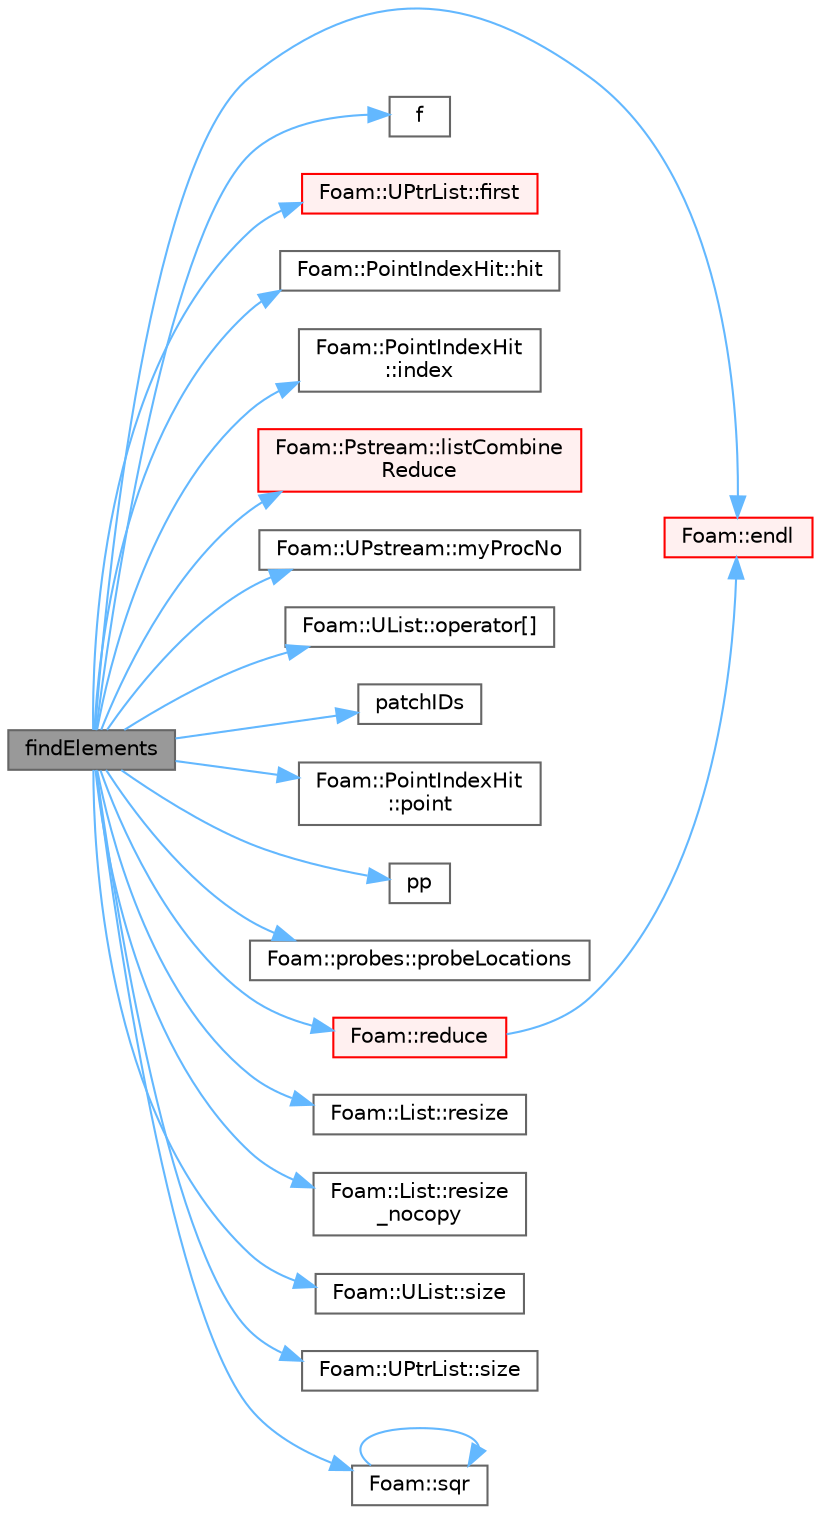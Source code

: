 digraph "findElements"
{
 // LATEX_PDF_SIZE
  bgcolor="transparent";
  edge [fontname=Helvetica,fontsize=10,labelfontname=Helvetica,labelfontsize=10];
  node [fontname=Helvetica,fontsize=10,shape=box,height=0.2,width=0.4];
  rankdir="LR";
  Node1 [id="Node000001",label="findElements",height=0.2,width=0.4,color="gray40", fillcolor="grey60", style="filled", fontcolor="black",tooltip=" "];
  Node1 -> Node2 [id="edge1_Node000001_Node000002",color="steelblue1",style="solid",tooltip=" "];
  Node2 [id="Node000002",label="Foam::endl",height=0.2,width=0.4,color="red", fillcolor="#FFF0F0", style="filled",URL="$namespaceFoam.html#a7d5eca45a323264dc5fe811500ebda47",tooltip=" "];
  Node1 -> Node6 [id="edge2_Node000001_Node000006",color="steelblue1",style="solid",tooltip=" "];
  Node6 [id="Node000006",label="f",height=0.2,width=0.4,color="grey40", fillcolor="white", style="filled",URL="$readKivaGrid_8H.html#a888be93833ac7a23170555c69c690288",tooltip=" "];
  Node1 -> Node7 [id="edge3_Node000001_Node000007",color="steelblue1",style="solid",tooltip=" "];
  Node7 [id="Node000007",label="Foam::UPtrList::first",height=0.2,width=0.4,color="red", fillcolor="#FFF0F0", style="filled",URL="$classFoam_1_1UPtrList.html#a1c9828bc3de9502754d944c95a2ce0d9",tooltip=" "];
  Node1 -> Node9 [id="edge4_Node000001_Node000009",color="steelblue1",style="solid",tooltip=" "];
  Node9 [id="Node000009",label="Foam::PointIndexHit::hit",height=0.2,width=0.4,color="grey40", fillcolor="white", style="filled",URL="$classFoam_1_1PointIndexHit.html#a962a79dda5456b65538fa10bba8f34cd",tooltip=" "];
  Node1 -> Node10 [id="edge5_Node000001_Node000010",color="steelblue1",style="solid",tooltip=" "];
  Node10 [id="Node000010",label="Foam::PointIndexHit\l::index",height=0.2,width=0.4,color="grey40", fillcolor="white", style="filled",URL="$classFoam_1_1PointIndexHit.html#a79494db495b9730bf3a05557f0f8fffd",tooltip=" "];
  Node1 -> Node11 [id="edge6_Node000001_Node000011",color="steelblue1",style="solid",tooltip=" "];
  Node11 [id="Node000011",label="Foam::Pstream::listCombine\lReduce",height=0.2,width=0.4,color="red", fillcolor="#FFF0F0", style="filled",URL="$classFoam_1_1Pstream.html#a303610fd10a6a560f8bb27e100aa77c6",tooltip=" "];
  Node1 -> Node21 [id="edge7_Node000001_Node000021",color="steelblue1",style="solid",tooltip=" "];
  Node21 [id="Node000021",label="Foam::UPstream::myProcNo",height=0.2,width=0.4,color="grey40", fillcolor="white", style="filled",URL="$classFoam_1_1UPstream.html#a18ae428d3236c638ac680fa9f506c11a",tooltip=" "];
  Node1 -> Node27 [id="edge8_Node000001_Node000027",color="steelblue1",style="solid",tooltip=" "];
  Node27 [id="Node000027",label="Foam::UList::operator[]",height=0.2,width=0.4,color="grey40", fillcolor="white", style="filled",URL="$classFoam_1_1UList.html#ae4497141ad8b684674b3bbbb7fd4a19b",tooltip=" "];
  Node1 -> Node28 [id="edge9_Node000001_Node000028",color="steelblue1",style="solid",tooltip=" "];
  Node28 [id="Node000028",label="patchIDs",height=0.2,width=0.4,color="grey40", fillcolor="white", style="filled",URL="$checkPatchTopology_8H.html#a328b75682b3b5c01024a5accee495a5a",tooltip=" "];
  Node1 -> Node29 [id="edge10_Node000001_Node000029",color="steelblue1",style="solid",tooltip=" "];
  Node29 [id="Node000029",label="Foam::PointIndexHit\l::point",height=0.2,width=0.4,color="grey40", fillcolor="white", style="filled",URL="$classFoam_1_1PointIndexHit.html#ad64065ec46c7b242df37036830443e63",tooltip=" "];
  Node1 -> Node30 [id="edge11_Node000001_Node000030",color="steelblue1",style="solid",tooltip=" "];
  Node30 [id="Node000030",label="pp",height=0.2,width=0.4,color="grey40", fillcolor="white", style="filled",URL="$checkPatchTopology_8H.html#a62bd17b324c5b9481f03d4b6d6e09f88",tooltip=" "];
  Node1 -> Node31 [id="edge12_Node000001_Node000031",color="steelblue1",style="solid",tooltip=" "];
  Node31 [id="Node000031",label="Foam::probes::probeLocations",height=0.2,width=0.4,color="grey40", fillcolor="white", style="filled",URL="$classFoam_1_1probes.html#a32a6c63edd6a0f79034df9948420724a",tooltip=" "];
  Node1 -> Node32 [id="edge13_Node000001_Node000032",color="steelblue1",style="solid",tooltip=" "];
  Node32 [id="Node000032",label="Foam::reduce",height=0.2,width=0.4,color="red", fillcolor="#FFF0F0", style="filled",URL="$namespaceFoam.html#a8f7f25e541aa3b46163d42df73f71c80",tooltip=" "];
  Node32 -> Node2 [id="edge14_Node000032_Node000002",color="steelblue1",style="solid",tooltip=" "];
  Node1 -> Node35 [id="edge15_Node000001_Node000035",color="steelblue1",style="solid",tooltip=" "];
  Node35 [id="Node000035",label="Foam::List::resize",height=0.2,width=0.4,color="grey40", fillcolor="white", style="filled",URL="$classFoam_1_1List.html#abcfb5796d79fe232cf87a5271bcc8a3a",tooltip=" "];
  Node1 -> Node36 [id="edge16_Node000001_Node000036",color="steelblue1",style="solid",tooltip=" "];
  Node36 [id="Node000036",label="Foam::List::resize\l_nocopy",height=0.2,width=0.4,color="grey40", fillcolor="white", style="filled",URL="$classFoam_1_1List.html#a241a477af704b68387136c0b94b43405",tooltip=" "];
  Node1 -> Node37 [id="edge17_Node000001_Node000037",color="steelblue1",style="solid",tooltip=" "];
  Node37 [id="Node000037",label="Foam::UList::size",height=0.2,width=0.4,color="grey40", fillcolor="white", style="filled",URL="$classFoam_1_1UList.html#abc296a9a9358ca1777de98c15a4d7816",tooltip=" "];
  Node1 -> Node17 [id="edge18_Node000001_Node000017",color="steelblue1",style="solid",tooltip=" "];
  Node17 [id="Node000017",label="Foam::UPtrList::size",height=0.2,width=0.4,color="grey40", fillcolor="white", style="filled",URL="$classFoam_1_1UPtrList.html#a95603446b248fe1ecf5dc59bcc2eaff0",tooltip=" "];
  Node1 -> Node38 [id="edge19_Node000001_Node000038",color="steelblue1",style="solid",tooltip=" "];
  Node38 [id="Node000038",label="Foam::sqr",height=0.2,width=0.4,color="grey40", fillcolor="white", style="filled",URL="$namespaceFoam.html#a277dc11c581d53826ab5090b08f3b17b",tooltip=" "];
  Node38 -> Node38 [id="edge20_Node000038_Node000038",color="steelblue1",style="solid",tooltip=" "];
}
